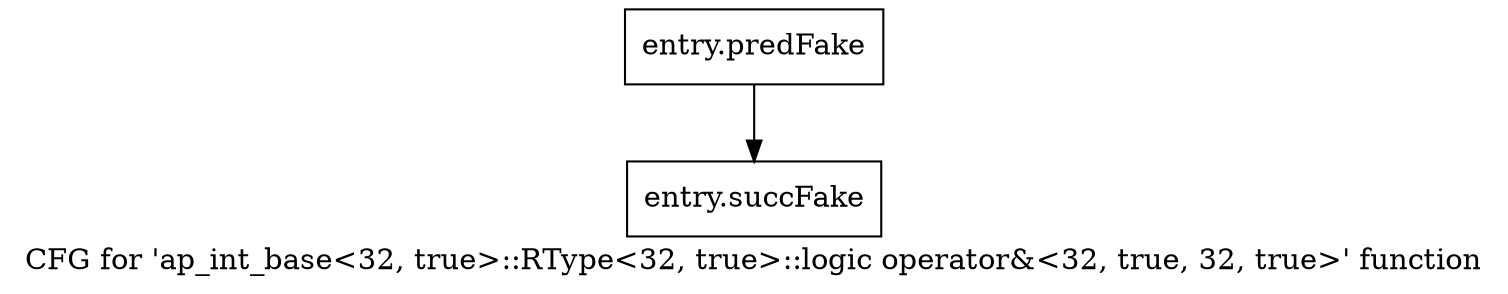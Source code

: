 digraph "CFG for 'ap_int_base\<32, true\>::RType\<32, true\>::logic operator&\<32, true, 32, true\>' function" {
	label="CFG for 'ap_int_base\<32, true\>::RType\<32, true\>::logic operator&\<32, true, 32, true\>' function";

	Node0x5876960 [shape=record,filename="",linenumber="",label="{entry.predFake}"];
	Node0x5876960 -> Node0x5ab4e40[ callList="" memoryops="" filename="/home/omerfaruk/tools/Xilinx/Vitis_HLS/2023.2/include/etc/ap_int_base.h" execusionnum="0"];
	Node0x5ab4e40 [shape=record,filename="/home/omerfaruk/tools/Xilinx/Vitis_HLS/2023.2/include/etc/ap_int_base.h",linenumber="1493",label="{entry.succFake}"];
}
